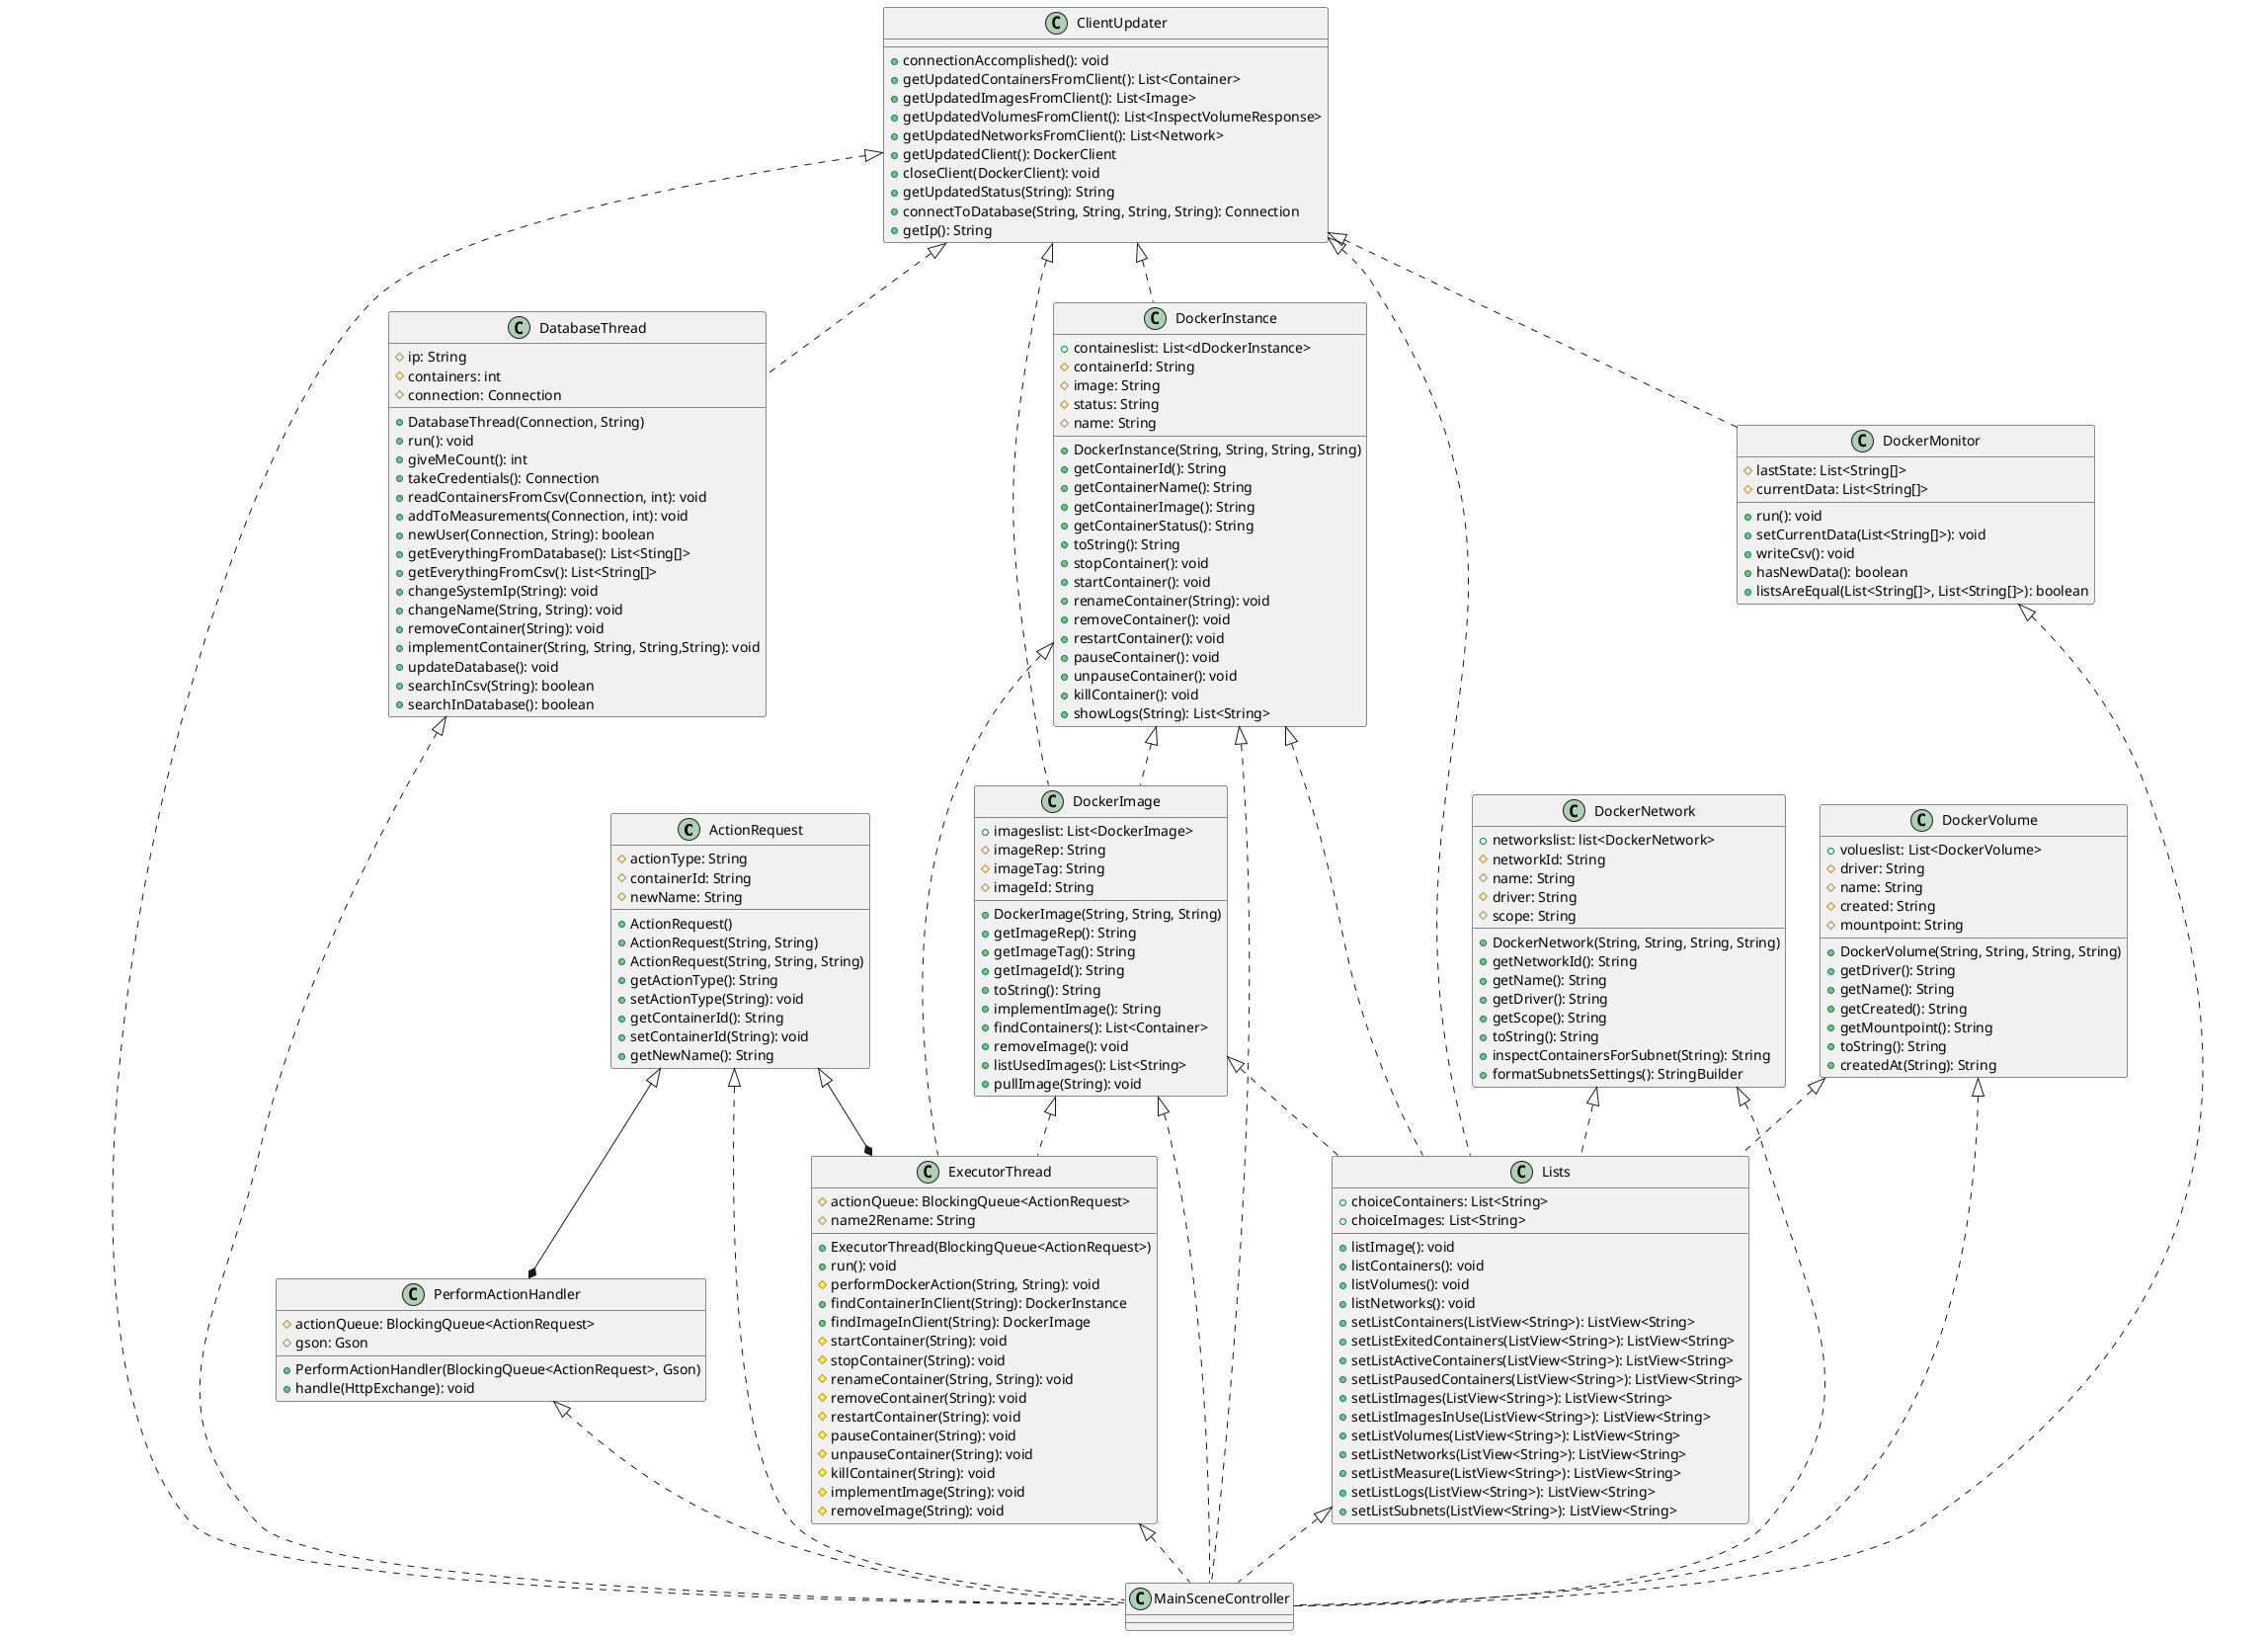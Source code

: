 @startuml
'https://plantuml.com/class-diagram'

class ActionRequest {
    #actionType: String
    #containerId: String
    #newName: String
    +ActionRequest()
    +ActionRequest(String, String)
    +ActionRequest(String, String, String)
    +getActionType(): String
    +setActionType(String): void
    +getContainerId(): String
    +setContainerId(String): void
    +getNewName(): String
}
class ClientUpdater {
    +connectionAccomplished(): void
    +getUpdatedContainersFromClient(): List<Container>
    +getUpdatedImagesFromClient(): List<Image>
    +getUpdatedVolumesFromClient(): List<InspectVolumeResponse>
    +getUpdatedNetworksFromClient(): List<Network>
    +getUpdatedClient(): DockerClient
    +closeClient(DockerClient): void
    +getUpdatedStatus(String): String
    +connectToDatabase(String, String, String, String): Connection
    +getIp(): String
}
class DatabaseThread {
    #ip: String
    #containers: int
    #connection: Connection
    +DatabaseThread(Connection, String)
    +run(): void
    +giveMeCount(): int
    +takeCredentials(): Connection
    +readContainersFromCsv(Connection, int): void
    +addToMeasurements(Connection, int): void
    +newUser(Connection, String): boolean
    +getEverythingFromDatabase(): List<Sting[]>
    +getEverythingFromCsv(): List<String[]>
    +changeSystemIp(String): void
    +changeName(String, String): void
    +removeContainer(String): void
    +implementContainer(String, String, String,String): void
    +updateDatabase(): void
    +searchInCsv(String): boolean
    +searchInDatabase(): boolean
}
class DockerImage {
    +imageslist: List<DockerImage>
    #imageRep: String
    #imageTag: String
    #imageId: String
    +DockerImage(String, String, String)
    +getImageRep(): String
    +getImageTag(): String
    +getImageId(): String
    +toString(): String
    +implementImage(): String
    +findContainers(): List<Container>
    +removeImage(): void
    +listUsedImages(): List<String>
    +pullImage(String): void
}
class DockerInstance {
    +containeslist: List<dDockerInstance>
    #containerId: String
    #image: String
    #status: String
    #name: String
    +DockerInstance(String, String, String, String)
    +getContainerId(): String
    +getContainerName(): String
    +getContainerImage(): String
    +getContainerStatus(): String
    +toString(): String
    +stopContainer(): void
    +startContainer(): void
    +renameContainer(String): void
    +removeContainer(): void
    +restartContainer(): void
    +pauseContainer(): void
    +unpauseContainer(): void
    +killContainer(): void
    +showLogs(String): List<String>
}
class DockerMonitor {
    #lastState: List<String[]>
    #currentData: List<String[]>
    +run(): void
    +setCurrentData(List<String[]>): void
    +writeCsv(): void
    +hasNewData(): boolean
    +listsAreEqual(List<String[]>, List<String[]>): boolean
}
class DockerNetwork {
    +networkslist: list<DockerNetwork>
    #networkId: String
    #name: String
    #driver: String
    #scope: String
    +DockerNetwork(String, String, String, String)
    +getNetworkId(): String
    +getName(): String
    +getDriver(): String
    +getScope(): String
    +toString(): String
    +inspectContainersForSubnet(String): String
    +formatSubnetsSettings(): StringBuilder
}
class DockerVolume {
    +volueslist: List<DockerVolume>
    #driver: String
    #name: String
    #created: String
    #mountpoint: String
    +DockerVolume(String, String, String, String)
    +getDriver(): String
    +getName(): String
    +getCreated(): String
    +getMountpoint(): String
    +toString(): String
    +createdAt(String): String
}
class ExecutorThread {
    #actionQueue: BlockingQueue<ActionRequest>
    +ExecutorThread(BlockingQueue<ActionRequest>)
    #name2Rename: String
    +run(): void
    #performDockerAction(String, String): void
    +findContainerInClient(String): DockerInstance
    +findImageInClient(String): DockerImage
    #startContainer(String): void
    #stopContainer(String): void
    #renameContainer(String, String): void
    #removeContainer(String): void
    #restartContainer(String): void
    #pauseContainer(String): void
    #unpauseContainer(String): void
    #killContainer(String): void
    #implementImage(String): void
    #removeImage(String): void
}
class Lists {
    +choiceContainers: List<String>
    +choiceImages: List<String>
    +listImage(): void
    +listContainers(): void
    +listVolumes(): void
    +listNetworks(): void
    +setListContainers(ListView<String>): ListView<String>
    +setListExitedContainers(ListView<String>): ListView<String>
    +setListActiveContainers(ListView<String>): ListView<String>
    +setListPausedContainers(ListView<String>): ListView<String>
    +setListImages(ListView<String>): ListView<String>
    +setListImagesInUse(ListView<String>): ListView<String>
    +setListVolumes(ListView<String>): ListView<String>
    +setListNetworks(ListView<String>): ListView<String>
    +setListMeasure(ListView<String>): ListView<String>
    +setListLogs(ListView<String>): ListView<String>
    +setListSubnets(ListView<String>): ListView<String>
}
class PerformActionHandler {
    #actionQueue: BlockingQueue<ActionRequest>
    #gson: Gson
    +PerformActionHandler(BlockingQueue<ActionRequest>, Gson)
    +handle(HttpExchange): void
}
class MainSceneController {}

'Composition'
ActionRequest <|--* PerformActionHandler
ActionRequest <|--* ExecutorThread
'Dependency'
ActionRequest <|.. MainSceneController

ClientUpdater <|.. DatabaseThread
ClientUpdater <|.. Lists
ClientUpdater <|.. DockerImage
ClientUpdater <|.. DockerInstance
ClientUpdater <|.. DockerMonitor
ClientUpdater <|.. MainSceneController

DatabaseThread <|.. MainSceneController

DockerImage <|.. ExecutorThread
DockerImage <|.. Lists
DockerImage <|.. MainSceneController

DockerInstance <|.. ExecutorThread
DockerInstance <|.. Lists
DockerInstance <|.. DockerImage
DockerInstance <|.. MainSceneController

DockerMonitor <|.. MainSceneController

DockerNetwork <|.. Lists
DockerNetwork <|.. MainSceneController

DockerVolume <|.. Lists
DockerVolume <|.. MainSceneController

ExecutorThread <|.. MainSceneController

Lists <|.. MainSceneController

PerformActionHandler <|.. MainSceneController

@enduml